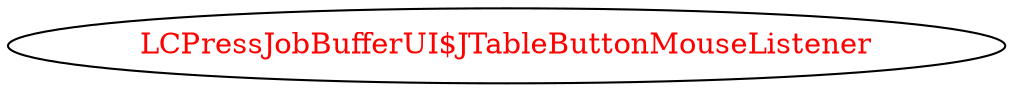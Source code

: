 digraph dependencyGraph {
 concentrate=true;
 ranksep="2.0";
 rankdir="LR"; 
 splines="ortho";
"LCPressJobBufferUI$JTableButtonMouseListener" [fontcolor="red"];
}